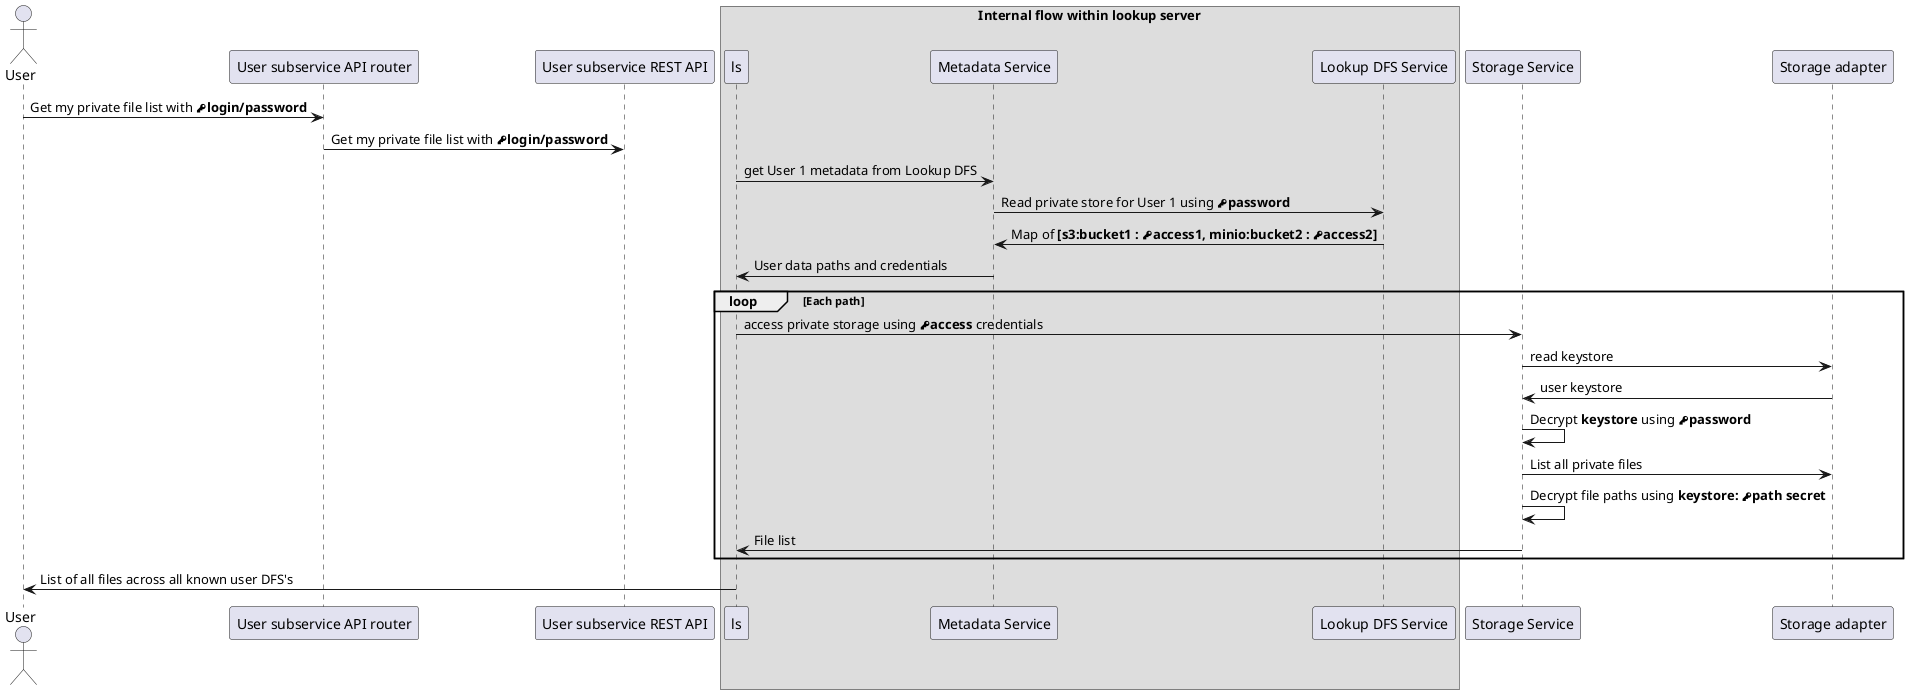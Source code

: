 @startuml
actor User
User->"User subservice API router" as r_user : Get my private file list with **<&key>login/password**
r_user->"User subservice REST API" as  api_user: Get my private file list with **<&key>login/password**
box "Internal flow within lookup server"
ls->"Metadata Service" as lss : get User 1 metadata from Lookup DFS
lss->"Lookup DFS Service" as DFS : Read private store for User 1 using **<&key>password**
end box
DFS->lss : Map of **[s3:bucket1 : <&key>access1, minio:bucket2 : <&key>access2]**
lss->ls : User data paths and credentials
loop Each path
  ls->"Storage Service" as ss : access private storage using **<&key>access** credentials
  ss->"Storage adapter" as sa : read keystore
  sa->ss : user keystore
  ss->ss : Decrypt **keystore** using **<&key>password**
  ss->sa : List all private files
  ss->ss : Decrypt file paths using **keystore: <&key>path secret**
  ss->ls : File list
end
ls->User : List of all files across all known user DFS's
@enduml